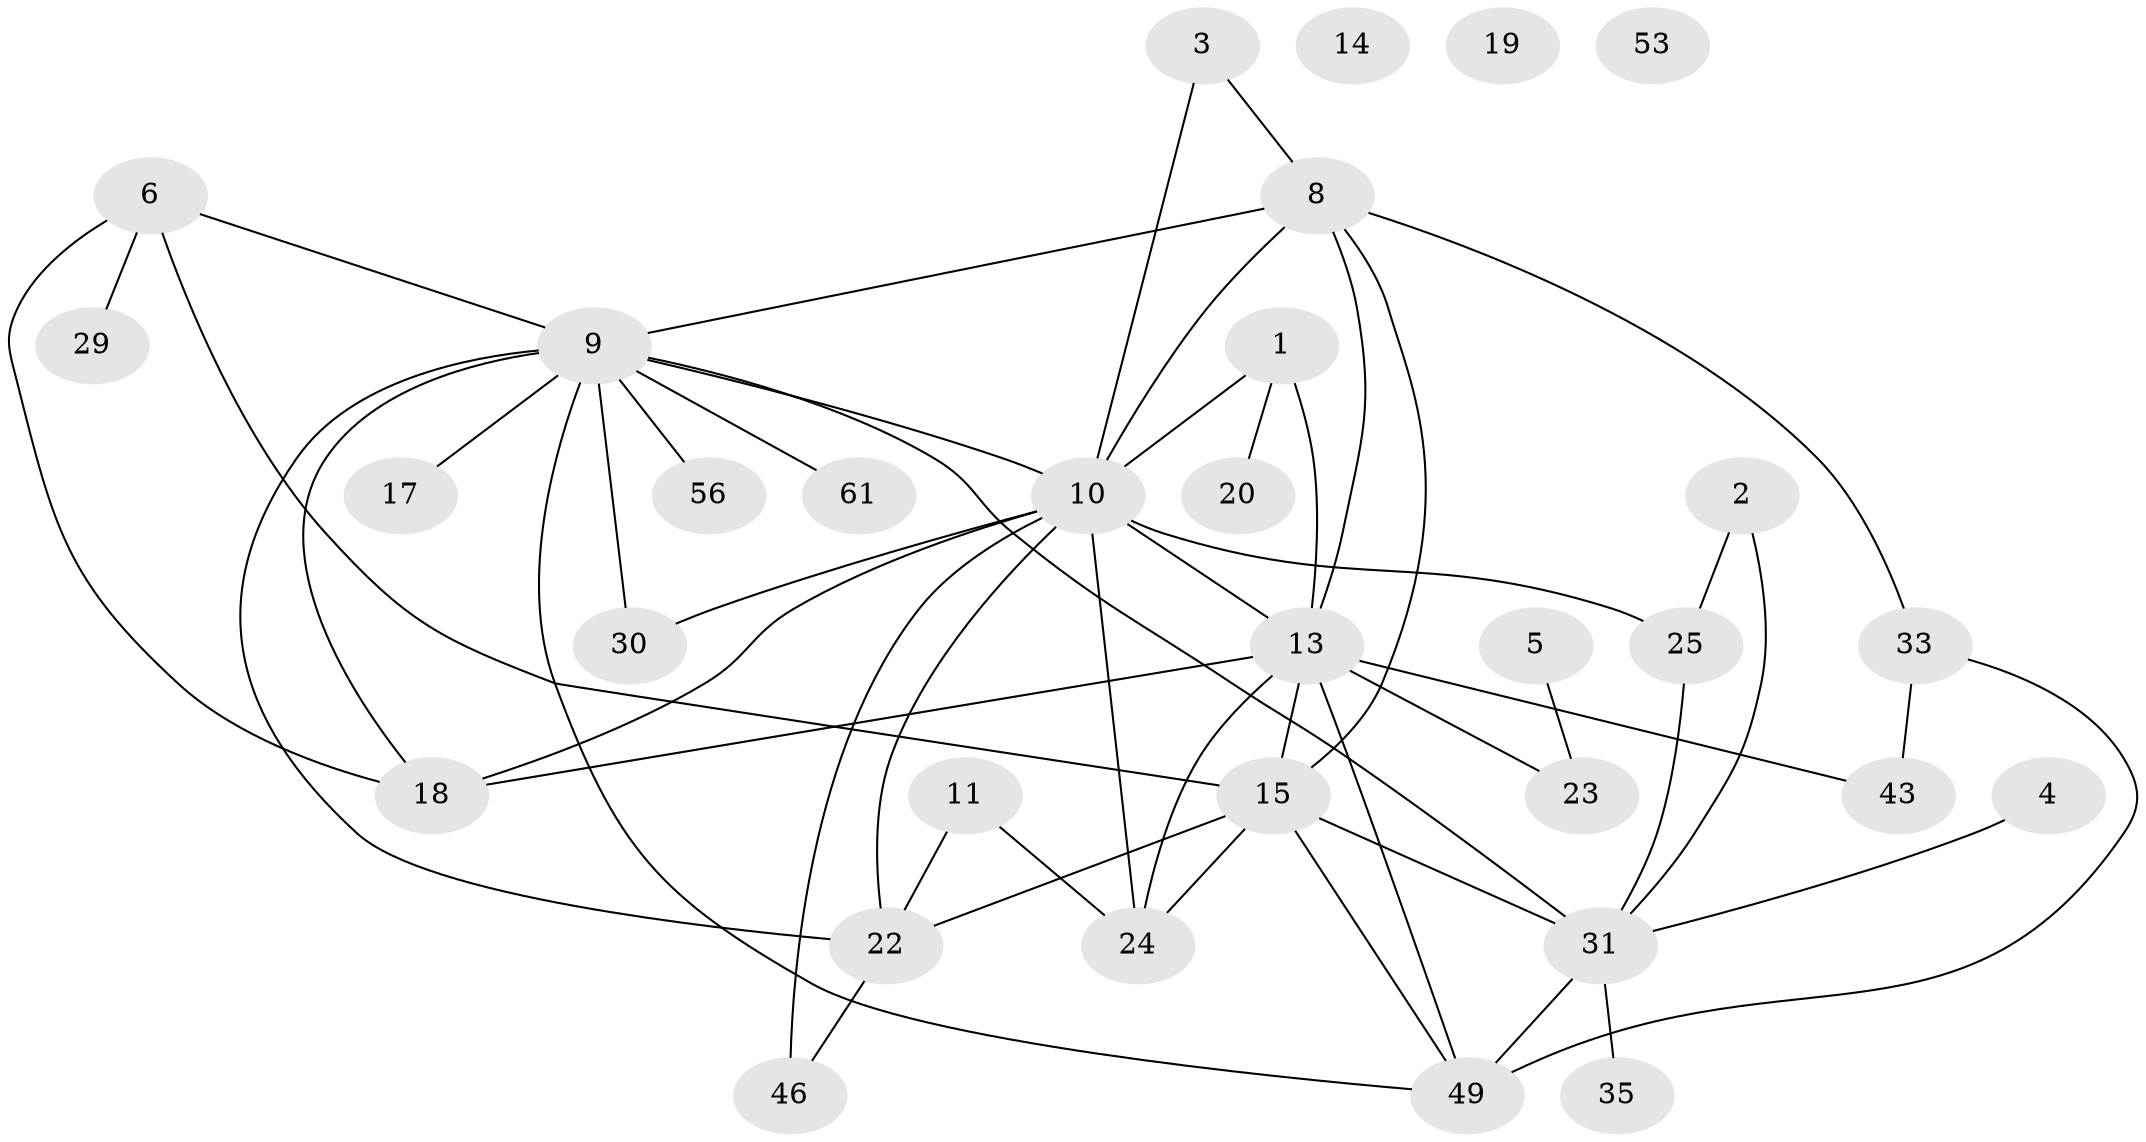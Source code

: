 // original degree distribution, {3: 0.27692307692307694, 2: 0.27692307692307694, 1: 0.13846153846153847, 4: 0.13846153846153847, 6: 0.06153846153846154, 0: 0.046153846153846156, 5: 0.046153846153846156, 8: 0.015384615384615385}
// Generated by graph-tools (version 1.1) at 2025/16/03/04/25 18:16:34]
// undirected, 32 vertices, 52 edges
graph export_dot {
graph [start="1"]
  node [color=gray90,style=filled];
  1 [super="+28"];
  2;
  3;
  4 [super="+36"];
  5 [super="+7"];
  6;
  8 [super="+41+47"];
  9 [super="+52+12+45"];
  10 [super="+16"];
  11;
  13 [super="+58+37+27+44"];
  14;
  15 [super="+21+40"];
  17;
  18 [super="+55"];
  19;
  20;
  22 [super="+39"];
  23;
  24 [super="+34"];
  25;
  29 [super="+42"];
  30;
  31 [super="+38"];
  33 [super="+60"];
  35;
  43;
  46 [super="+54"];
  49 [super="+50"];
  53;
  56;
  61;
  1 -- 10;
  1 -- 20;
  1 -- 13;
  2 -- 25;
  2 -- 31;
  3 -- 8;
  3 -- 10;
  4 -- 31;
  5 -- 23;
  6 -- 18;
  6 -- 15;
  6 -- 9;
  6 -- 29;
  8 -- 13;
  8 -- 10;
  8 -- 9;
  8 -- 33;
  8 -- 15;
  9 -- 17;
  9 -- 22;
  9 -- 31;
  9 -- 30;
  9 -- 56;
  9 -- 61;
  9 -- 49;
  9 -- 10;
  9 -- 18;
  10 -- 25 [weight=2];
  10 -- 46;
  10 -- 24;
  10 -- 30;
  10 -- 22;
  10 -- 18;
  10 -- 13;
  11 -- 24;
  11 -- 22;
  13 -- 43;
  13 -- 49 [weight=2];
  13 -- 18;
  13 -- 15;
  13 -- 23;
  13 -- 24;
  15 -- 22;
  15 -- 31;
  15 -- 49;
  15 -- 24;
  22 -- 46;
  25 -- 31;
  31 -- 49 [weight=2];
  31 -- 35;
  33 -- 49;
  33 -- 43;
}
